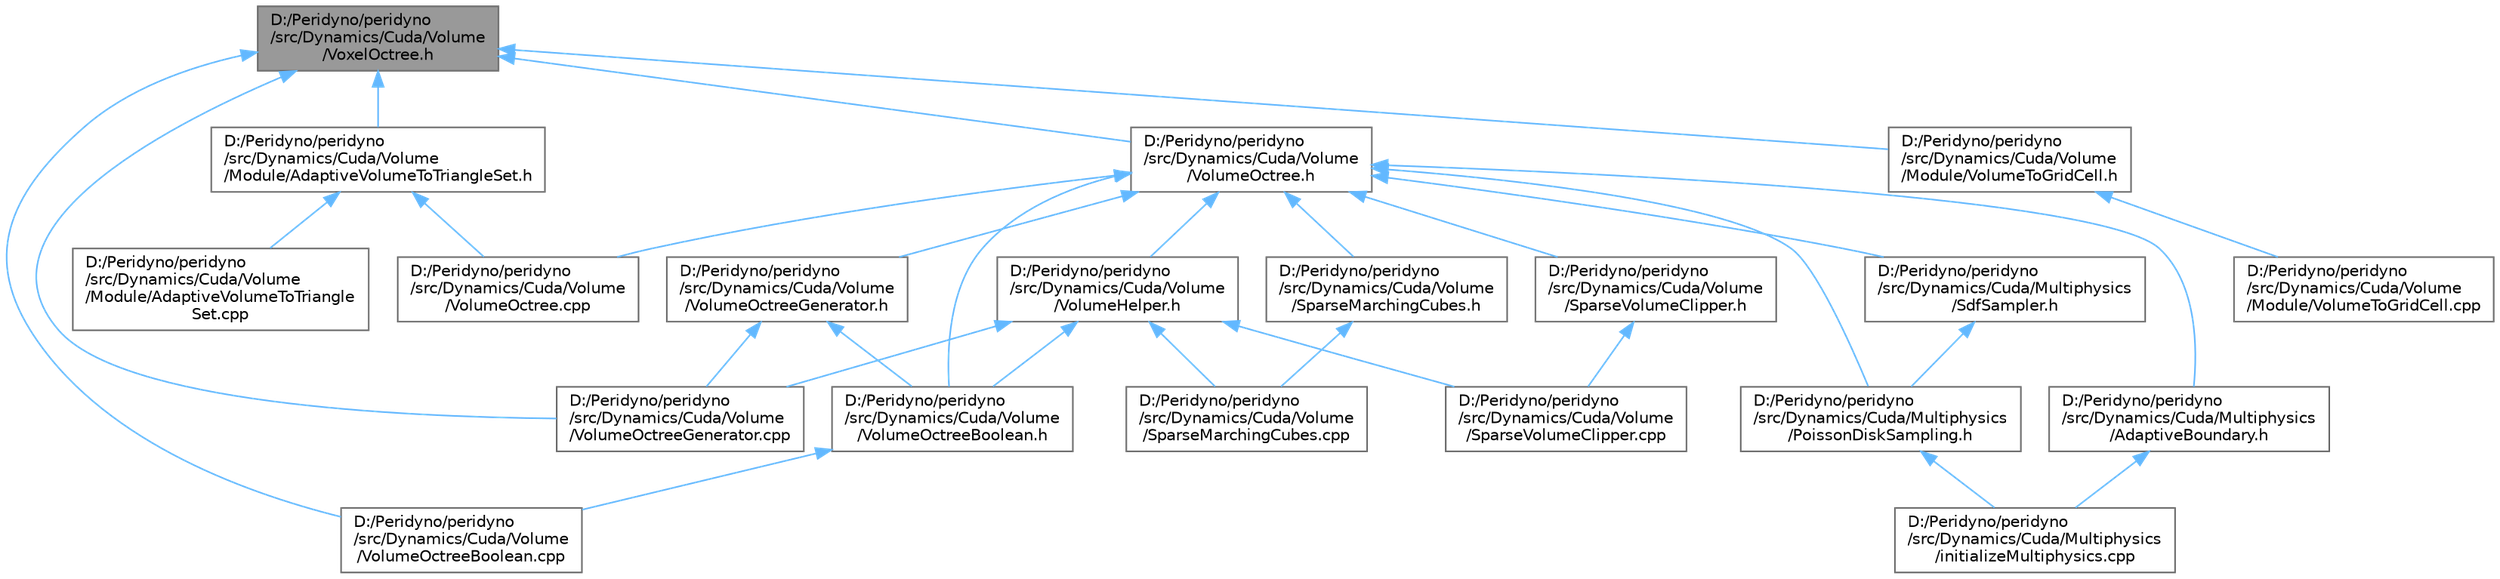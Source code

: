 digraph "D:/Peridyno/peridyno/src/Dynamics/Cuda/Volume/VoxelOctree.h"
{
 // LATEX_PDF_SIZE
  bgcolor="transparent";
  edge [fontname=Helvetica,fontsize=10,labelfontname=Helvetica,labelfontsize=10];
  node [fontname=Helvetica,fontsize=10,shape=box,height=0.2,width=0.4];
  Node1 [id="Node000001",label="D:/Peridyno/peridyno\l/src/Dynamics/Cuda/Volume\l/VoxelOctree.h",height=0.2,width=0.4,color="gray40", fillcolor="grey60", style="filled", fontcolor="black",tooltip=" "];
  Node1 -> Node2 [id="edge1_Node000001_Node000002",dir="back",color="steelblue1",style="solid",tooltip=" "];
  Node2 [id="Node000002",label="D:/Peridyno/peridyno\l/src/Dynamics/Cuda/Volume\l/Module/AdaptiveVolumeToTriangleSet.h",height=0.2,width=0.4,color="grey40", fillcolor="white", style="filled",URL="$_adaptive_volume_to_triangle_set_8h.html",tooltip=" "];
  Node2 -> Node3 [id="edge2_Node000002_Node000003",dir="back",color="steelblue1",style="solid",tooltip=" "];
  Node3 [id="Node000003",label="D:/Peridyno/peridyno\l/src/Dynamics/Cuda/Volume\l/Module/AdaptiveVolumeToTriangle\lSet.cpp",height=0.2,width=0.4,color="grey40", fillcolor="white", style="filled",URL="$_adaptive_volume_to_triangle_set_8cpp.html",tooltip=" "];
  Node2 -> Node4 [id="edge3_Node000002_Node000004",dir="back",color="steelblue1",style="solid",tooltip=" "];
  Node4 [id="Node000004",label="D:/Peridyno/peridyno\l/src/Dynamics/Cuda/Volume\l/VolumeOctree.cpp",height=0.2,width=0.4,color="grey40", fillcolor="white", style="filled",URL="$_volume_octree_8cpp.html",tooltip=" "];
  Node1 -> Node5 [id="edge4_Node000001_Node000005",dir="back",color="steelblue1",style="solid",tooltip=" "];
  Node5 [id="Node000005",label="D:/Peridyno/peridyno\l/src/Dynamics/Cuda/Volume\l/Module/VolumeToGridCell.h",height=0.2,width=0.4,color="grey40", fillcolor="white", style="filled",URL="$_volume_to_grid_cell_8h.html",tooltip=" "];
  Node5 -> Node6 [id="edge5_Node000005_Node000006",dir="back",color="steelblue1",style="solid",tooltip=" "];
  Node6 [id="Node000006",label="D:/Peridyno/peridyno\l/src/Dynamics/Cuda/Volume\l/Module/VolumeToGridCell.cpp",height=0.2,width=0.4,color="grey40", fillcolor="white", style="filled",URL="$_volume_to_grid_cell_8cpp.html",tooltip=" "];
  Node1 -> Node7 [id="edge6_Node000001_Node000007",dir="back",color="steelblue1",style="solid",tooltip=" "];
  Node7 [id="Node000007",label="D:/Peridyno/peridyno\l/src/Dynamics/Cuda/Volume\l/VolumeOctree.h",height=0.2,width=0.4,color="grey40", fillcolor="white", style="filled",URL="$_volume_octree_8h.html",tooltip=" "];
  Node7 -> Node8 [id="edge7_Node000007_Node000008",dir="back",color="steelblue1",style="solid",tooltip=" "];
  Node8 [id="Node000008",label="D:/Peridyno/peridyno\l/src/Dynamics/Cuda/Multiphysics\l/AdaptiveBoundary.h",height=0.2,width=0.4,color="grey40", fillcolor="white", style="filled",URL="$_adaptive_boundary_8h.html",tooltip=" "];
  Node8 -> Node9 [id="edge8_Node000008_Node000009",dir="back",color="steelblue1",style="solid",tooltip=" "];
  Node9 [id="Node000009",label="D:/Peridyno/peridyno\l/src/Dynamics/Cuda/Multiphysics\l/initializeMultiphysics.cpp",height=0.2,width=0.4,color="grey40", fillcolor="white", style="filled",URL="$initialize_multiphysics_8cpp.html",tooltip=" "];
  Node7 -> Node10 [id="edge9_Node000007_Node000010",dir="back",color="steelblue1",style="solid",tooltip=" "];
  Node10 [id="Node000010",label="D:/Peridyno/peridyno\l/src/Dynamics/Cuda/Multiphysics\l/PoissonDiskSampling.h",height=0.2,width=0.4,color="grey40", fillcolor="white", style="filled",URL="$_poisson_disk_sampling_8h.html",tooltip=" "];
  Node10 -> Node9 [id="edge10_Node000010_Node000009",dir="back",color="steelblue1",style="solid",tooltip=" "];
  Node7 -> Node11 [id="edge11_Node000007_Node000011",dir="back",color="steelblue1",style="solid",tooltip=" "];
  Node11 [id="Node000011",label="D:/Peridyno/peridyno\l/src/Dynamics/Cuda/Multiphysics\l/SdfSampler.h",height=0.2,width=0.4,color="grey40", fillcolor="white", style="filled",URL="$_sdf_sampler_8h.html",tooltip=" "];
  Node11 -> Node10 [id="edge12_Node000011_Node000010",dir="back",color="steelblue1",style="solid",tooltip=" "];
  Node7 -> Node12 [id="edge13_Node000007_Node000012",dir="back",color="steelblue1",style="solid",tooltip=" "];
  Node12 [id="Node000012",label="D:/Peridyno/peridyno\l/src/Dynamics/Cuda/Volume\l/SparseMarchingCubes.h",height=0.2,width=0.4,color="grey40", fillcolor="white", style="filled",URL="$_sparse_marching_cubes_8h.html",tooltip=" "];
  Node12 -> Node13 [id="edge14_Node000012_Node000013",dir="back",color="steelblue1",style="solid",tooltip=" "];
  Node13 [id="Node000013",label="D:/Peridyno/peridyno\l/src/Dynamics/Cuda/Volume\l/SparseMarchingCubes.cpp",height=0.2,width=0.4,color="grey40", fillcolor="white", style="filled",URL="$_sparse_marching_cubes_8cpp.html",tooltip=" "];
  Node7 -> Node14 [id="edge15_Node000007_Node000014",dir="back",color="steelblue1",style="solid",tooltip=" "];
  Node14 [id="Node000014",label="D:/Peridyno/peridyno\l/src/Dynamics/Cuda/Volume\l/SparseVolumeClipper.h",height=0.2,width=0.4,color="grey40", fillcolor="white", style="filled",URL="$_sparse_volume_clipper_8h.html",tooltip=" "];
  Node14 -> Node15 [id="edge16_Node000014_Node000015",dir="back",color="steelblue1",style="solid",tooltip=" "];
  Node15 [id="Node000015",label="D:/Peridyno/peridyno\l/src/Dynamics/Cuda/Volume\l/SparseVolumeClipper.cpp",height=0.2,width=0.4,color="grey40", fillcolor="white", style="filled",URL="$_sparse_volume_clipper_8cpp.html",tooltip=" "];
  Node7 -> Node16 [id="edge17_Node000007_Node000016",dir="back",color="steelblue1",style="solid",tooltip=" "];
  Node16 [id="Node000016",label="D:/Peridyno/peridyno\l/src/Dynamics/Cuda/Volume\l/VolumeHelper.h",height=0.2,width=0.4,color="grey40", fillcolor="white", style="filled",URL="$_volume_helper_8h.html",tooltip=" "];
  Node16 -> Node13 [id="edge18_Node000016_Node000013",dir="back",color="steelblue1",style="solid",tooltip=" "];
  Node16 -> Node15 [id="edge19_Node000016_Node000015",dir="back",color="steelblue1",style="solid",tooltip=" "];
  Node16 -> Node17 [id="edge20_Node000016_Node000017",dir="back",color="steelblue1",style="solid",tooltip=" "];
  Node17 [id="Node000017",label="D:/Peridyno/peridyno\l/src/Dynamics/Cuda/Volume\l/VolumeOctreeBoolean.h",height=0.2,width=0.4,color="grey40", fillcolor="white", style="filled",URL="$_volume_octree_boolean_8h.html",tooltip=" "];
  Node17 -> Node18 [id="edge21_Node000017_Node000018",dir="back",color="steelblue1",style="solid",tooltip=" "];
  Node18 [id="Node000018",label="D:/Peridyno/peridyno\l/src/Dynamics/Cuda/Volume\l/VolumeOctreeBoolean.cpp",height=0.2,width=0.4,color="grey40", fillcolor="white", style="filled",URL="$_volume_octree_boolean_8cpp.html",tooltip=" "];
  Node16 -> Node19 [id="edge22_Node000016_Node000019",dir="back",color="steelblue1",style="solid",tooltip=" "];
  Node19 [id="Node000019",label="D:/Peridyno/peridyno\l/src/Dynamics/Cuda/Volume\l/VolumeOctreeGenerator.cpp",height=0.2,width=0.4,color="grey40", fillcolor="white", style="filled",URL="$_volume_octree_generator_8cpp.html",tooltip=" "];
  Node7 -> Node4 [id="edge23_Node000007_Node000004",dir="back",color="steelblue1",style="solid",tooltip=" "];
  Node7 -> Node17 [id="edge24_Node000007_Node000017",dir="back",color="steelblue1",style="solid",tooltip=" "];
  Node7 -> Node20 [id="edge25_Node000007_Node000020",dir="back",color="steelblue1",style="solid",tooltip=" "];
  Node20 [id="Node000020",label="D:/Peridyno/peridyno\l/src/Dynamics/Cuda/Volume\l/VolumeOctreeGenerator.h",height=0.2,width=0.4,color="grey40", fillcolor="white", style="filled",URL="$_volume_octree_generator_8h.html",tooltip=" "];
  Node20 -> Node17 [id="edge26_Node000020_Node000017",dir="back",color="steelblue1",style="solid",tooltip=" "];
  Node20 -> Node19 [id="edge27_Node000020_Node000019",dir="back",color="steelblue1",style="solid",tooltip=" "];
  Node1 -> Node18 [id="edge28_Node000001_Node000018",dir="back",color="steelblue1",style="solid",tooltip=" "];
  Node1 -> Node19 [id="edge29_Node000001_Node000019",dir="back",color="steelblue1",style="solid",tooltip=" "];
}
